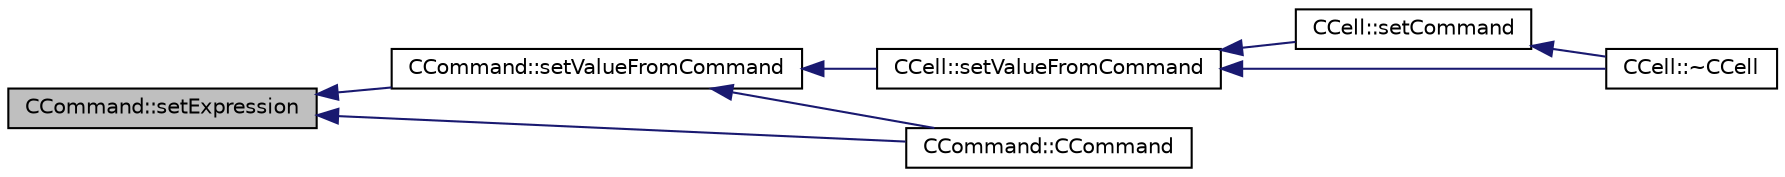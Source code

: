 digraph "CCommand::setExpression"
{
  edge [fontname="Helvetica",fontsize="10",labelfontname="Helvetica",labelfontsize="10"];
  node [fontname="Helvetica",fontsize="10",shape=record];
  rankdir="LR";
  Node1 [label="CCommand::setExpression",height=0.2,width=0.4,color="black", fillcolor="grey75", style="filled", fontcolor="black"];
  Node1 -> Node2 [dir="back",color="midnightblue",fontsize="10",style="solid",fontname="Helvetica"];
  Node2 [label="CCommand::setValueFromCommand",height=0.2,width=0.4,color="black", fillcolor="white", style="filled",URL="$classCCommand.html#a041c7dbd46f8f8879765ce47c1978b26"];
  Node2 -> Node3 [dir="back",color="midnightblue",fontsize="10",style="solid",fontname="Helvetica"];
  Node3 [label="CCell::setValueFromCommand",height=0.2,width=0.4,color="black", fillcolor="white", style="filled",URL="$classCCell.html#abb4fd9bb4afbcb53047cc36c387de513"];
  Node3 -> Node4 [dir="back",color="midnightblue",fontsize="10",style="solid",fontname="Helvetica"];
  Node4 [label="CCell::setCommand",height=0.2,width=0.4,color="black", fillcolor="white", style="filled",URL="$classCCell.html#aecd60bd82d8c0480070c59f30793c345"];
  Node4 -> Node5 [dir="back",color="midnightblue",fontsize="10",style="solid",fontname="Helvetica"];
  Node5 [label="CCell::~CCell",height=0.2,width=0.4,color="black", fillcolor="white", style="filled",URL="$classCCell.html#a297edd2839a64d14a8ffffb915bbf18c"];
  Node3 -> Node5 [dir="back",color="midnightblue",fontsize="10",style="solid",fontname="Helvetica"];
  Node2 -> Node6 [dir="back",color="midnightblue",fontsize="10",style="solid",fontname="Helvetica"];
  Node6 [label="CCommand::CCommand",height=0.2,width=0.4,color="black", fillcolor="white", style="filled",URL="$classCCommand.html#a924bb8dca6c543a79bd8aa332c0f69ab"];
  Node1 -> Node6 [dir="back",color="midnightblue",fontsize="10",style="solid",fontname="Helvetica"];
}

